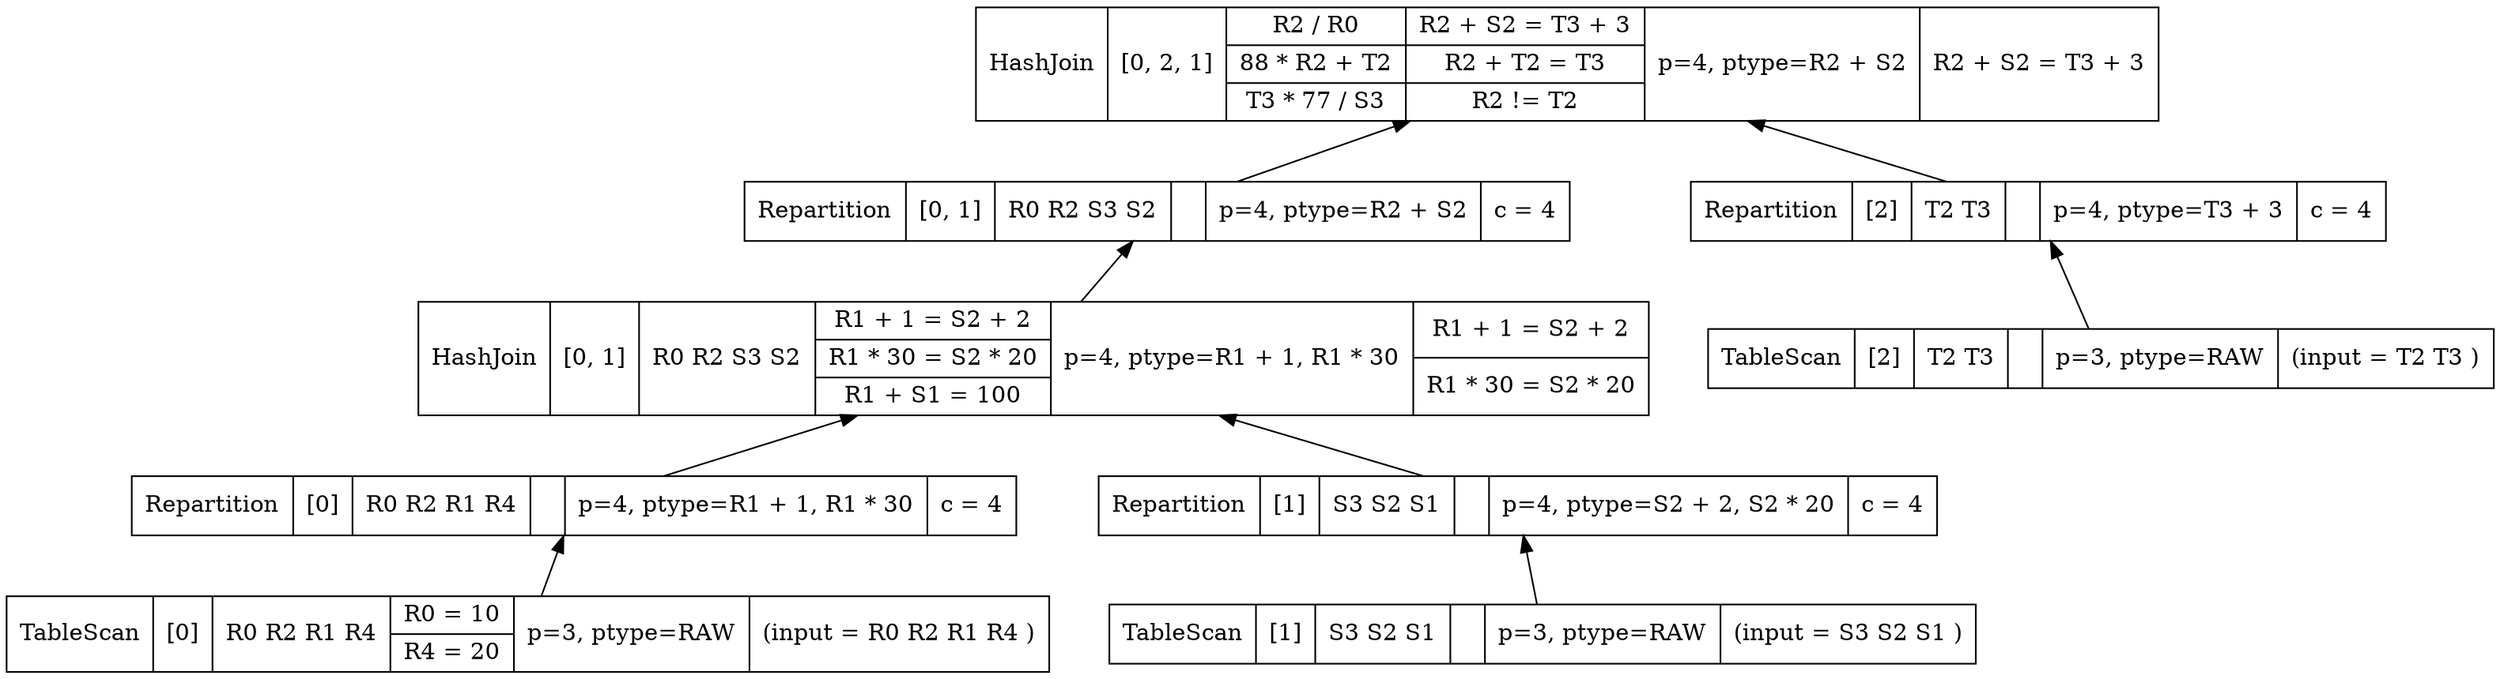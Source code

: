 digraph example1 {
    node [shape=record];
    rankdir=BT;
    nodesep=0.5;
    ordering="in";
    lopkeyLOPKey7v1 -> lopkeyLOPKey9v1;
    lopkeyLOPKey6v1 -> lopkeyLOPKey7v1;
    lopkeyLOPKey4v1 -> lopkeyLOPKey6v1;
    lopkeyLOPKey1v1 -> lopkeyLOPKey4v1;
    lopkeyLOPKey1v1[label="TableScan|[0]|R0 R2 R1 R4 |{R0 = 10|R4 = 20}|p=3, ptype=RAW|(input = R0 R2 R1 R4 )"];
    lopkeyLOPKey4v1[label="Repartition|[0]|R0 R2 R1 R4 |{}|p=4, ptype=R1 + 1, R1 * 30|c = 4"];
    lopkeyLOPKey5v1 -> lopkeyLOPKey6v1;
    lopkeyLOPKey2v1 -> lopkeyLOPKey5v1;
    lopkeyLOPKey2v1[label="TableScan|[1]|S3 S2 S1 |{}|p=3, ptype=RAW|(input = S3 S2 S1 )"];
    lopkeyLOPKey5v1[label="Repartition|[1]|S3 S2 S1 |{}|p=4, ptype=S2 + 2, S2 * 20|c = 4"];
    lopkeyLOPKey6v1[label="HashJoin|[0, 1]|R0 R2 S3 S2 |{R1 + 1 = S2 + 2|R1 * 30 = S2 * 20|R1 + S1 = 100}|p=4, ptype=R1 + 1, R1 * 30|{R1 + 1 = S2 + 2|R1 * 30 = S2 * 20}"];
    lopkeyLOPKey7v1[label="Repartition|[0, 1]|R0 R2 S3 S2 |{}|p=4, ptype=R2 + S2|c = 4"];
    lopkeyLOPKey8v1 -> lopkeyLOPKey9v1;
    lopkeyLOPKey3v1 -> lopkeyLOPKey8v1;
    lopkeyLOPKey3v1[label="TableScan|[2]|T2 T3 |{}|p=3, ptype=RAW|(input = T2 T3 )"];
    lopkeyLOPKey8v1[label="Repartition|[2]|T2 T3 |{}|p=4, ptype=T3 + 3|c = 4"];
    lopkeyLOPKey9v1[label="HashJoin|[0, 2, 1]|{R2 / R0|88 * R2 + T2|T3 * 77 / S3}|{R2 + S2 = T3 + 3|R2 + T2 = T3|R2 != T2}|p=4, ptype=R2 + S2|{R2 + S2 = T3 + 3}"];
}
